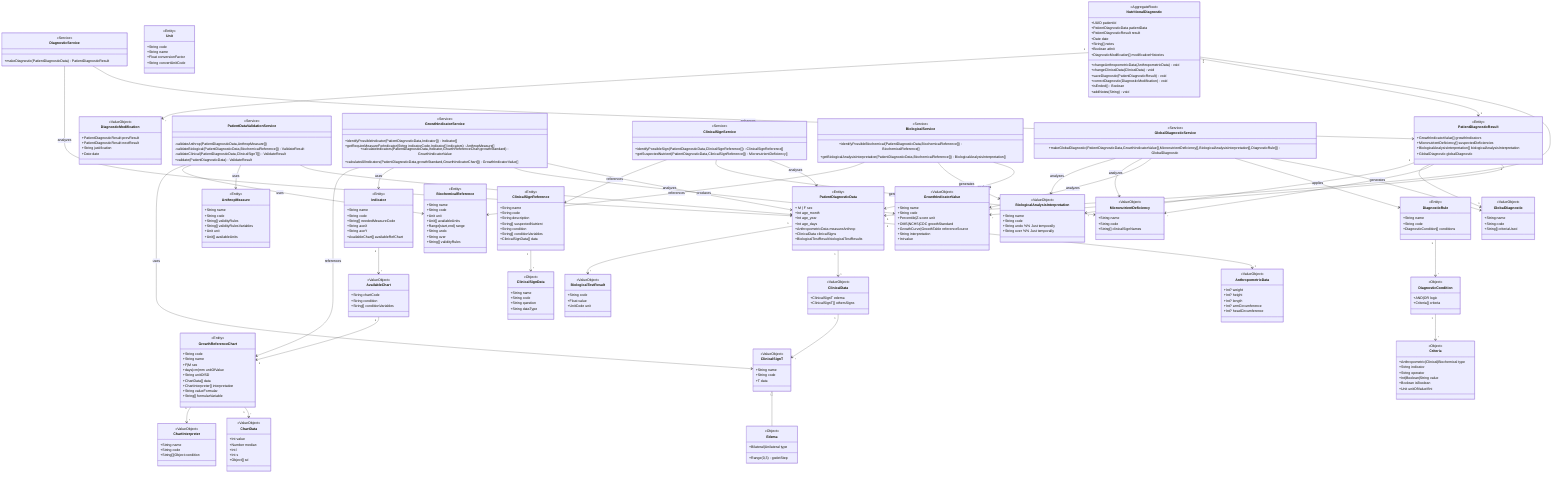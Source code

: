 classDiagram 
 %% Aggregate Root 
 class NutritionalDiagnostic {
    <<AggregateRoot>>
    +UUID patientId
    +PatientDiagnosticData patientData
    +PatientDiagnosticResult result
    +Date date
    +String[] notes
    +Boolean atInit
    +DiagnosticModification[] modificationHistories
    +changeAnthropometricData(AnthropometricData) void
    +changeClinicalData(ClinicalData) void
    +saveDiagnostic(PatientDiagnosticResult) void
    +correctDiagnostic(DiagnosticModification) void
    +isEnded() Boolean
    +addNotes(String) void 
 }
 %% Entities
 class PatientDiagnosticData {
    <<Entity>>
    + M | F sex
    +Int age_month
    +Int age_year
    +Int age_days
    +AnthropometricData measureAnthrop
    +ClinicalData clinicalSigns
    +BiologicalTestResult biologicalTestResults 
 }
 class PatientDiagnosticResult {
    <<Entity>>
    +GrowthIndicatorValue[] growthIndicators
    +MicronutrientDeficiency[] suspectedDeficiencies
    +BiologicalAnalysisInterpretation[] biologicalAnalysisInterpretation
    +GlobalDiagnostic globalDiagnostic
 }
 %% Value Object 
 class AnthropometricData {
    <<ValueObject>>
    +Int? weight
    +Int? height
    +Int? length
    +Int? armCircumference 
    +Int? headCircumference
 }
 class ClinicalData {
    <<ValueObject>>
    +ClinicalSignT edema
    +ClinicalSignT[] othersSigns
 }
 class ClinicalSignT{
    <<ValueObject>>
    +String name
    +String code 
    +T data
 }
 class Edema {
    <<Object>>
    +Bilateral|Unilateral type
    +Range(0,3) godetStep
 }
 class BiologicalTestResult {
    <<ValueObject>>
    +String code 
    +Float value
    +UnitCode unit
 }

 class GrowthIndicatorValue {
    <<ValueObject>>
    +String name
    +String code
    +Percentile|Z-score unit
    +OMS|NCHS|CDC growthStandard
    +GrowthCurve|GrowthTable referenceSource
    +String interpretation
    +Int value
 }
 class MicronutrientDeficiency {
    <<ValueObject>>
    +String name
    +String code
    +String[] clinicalSignNames
 }
class BiologicalAnalysisInterpretation {
    <<ValueObject>>
    +String name
    +String code
    +String undo %% Just temporally
    +String over %% Just temporally
}
class GlobalDiagnostic{
    <<ValueObject>>
    +String name
    +String code
    +String[] criteriaUsed
}
class DiagnosticModification {
  <<ValueObject>>
  +PatientDiagnosticResult prevResult
  +PatientDiagnosticResult nextResult
  +String justification
  +Date date
}

%% Reference Data Models
class GrowthReferenceChart {
    <<Entity>>
    +String code 
    +String name
    +F|M sex
   +days|cm|mm unitOfValue
    +String unitOfSD
    +ChartData[] data
    +ChartInterpreter[] interpretation
    +String valueFormular
    +String[] formularVariable

}
class ChartData {
    <<ValueObject>>
    +Int value
    +Number median
    +Int l
    +Int s
    +Object[] sd
  
}
class Indicator {
    <<Entity>>
    +String name
    +String code 
    +String[] neededMeasureCode
    +String axeX
    +String axeY
    +AvailableChart[] availableRefChart
}
class AvailableChart {
   <<ValueObject>>
   +String chartCode 
   +String condition
   +String[] conditionVariables
}
class ChartInterpreter {
    <<ValueObject>>
    +String name
    +String code
    +String[]|Object condition
}
class AnthropMeasure {
<<Entity>>
 +String name
 +String code 
 +String[] validityRules
 +String[] validityRulesVariables
 +Unit unit
 +Unit[] availableUnits 
}
class ClinicalSignReference {
   <<Entity>>
   +String name
   +String code
   +String description
   +String[] suspectedNutrient
   +String condition
   +String[] conditionVariables
   +ClinicalSignData[] data
}

class ClinicalSignData {
   <<Object>>
   +String name
   +String code
   +String question
   +String dataType
}

class DiagnosticRule{
   <<Entity>>
   +String name
   +String code
   +DiagnosticCondition[] conditions
}
class DiagnosticCondition {
   <<Object>>
   +AND|OR logic
   +Criteria[] criteria
}
class Criteria {
   <<Object>>
   +Anthropometric|Clinical|Biochemical type
   +String indicator
   +String operator
   +Int|Boolean|String value
   +Boolean isBoolean
   +Unit unitOfValueIfInt
}
%%  je suis entrains d'opter pour l'autre maniere de faire avec des condition sous forme de string 
class BiochemicalReference {
   <<Entity>>
   +String name
   +String code
   +Unit unit
   +Unit[] availableUnits
   +Range[start,end] range
   +String undo
   +String over
   +String[] validityRules
}
%% /**
%%  * Cette entitie en vrai a besoins d'un ajustement puisque les donnes biochimique on des plages differentes pour l'age et le sex donc je dois creer une condition dans un value object et cette value object
%%  * poura contenir la conditon , la plage , et les bornes de la pages doivent etre marquer pour bien differencier le plus/moin unique .
%%  */
class Unit {
<<Entity>>
+String code
+String name 
+Float conversionFactor
+String convertUnitCode
}
 %% Services
class PatientDataValidationService {
   <<Service>>
   -validateAnthrop(PatientDiagnosticData,AnthropMeasure[]) 
   -validateBiological(PatientDiagnosticData,BiochemicalReference[]) ValidateResult
   -validateClinical(PatientDiagnosticData,ClinicalSignT[]) ValidateResult
   +validate(PatientDiagnosticData) ValidateResult 
}
class GrowthIndicatorService{
   <<Service>>
   +identifyPossibleIndicator(PatientDiagnosticData,Indicator[]) Indicator[]
   +getRequireMeasureForIndicator(String indicatorCode,Indicator[] indicators) AnthropMeasure[]
   +calculateIndicators(PatientDiagnosticData,Indicator,GrowthReferenceChart,growthStandard) GrowthIndicatorValue
   +calculateAllIndicators(PatientDiagnosticData,growthStandard,GrowthIndicatorChart[]) GrowthIndicatorValue[]
}
class ClinicalSignService {
   <<Service>>
   +identifyPossibleSign(PatientDiagnosticData,ClinicalSignReference[]) ClinicalSignReference[]
   +getSuspectedNutrient(PatientDiagnosticData,ClinicalSignReference[]) MicronutrientDeficiency[]
}
class BiologicalService {
   <<Service>>
   +identifyPossibleBiochemical(PatientDiagnosticData,BiochemicalReference[]) BiochemicalReference[]
   +getBiologicalAnalysisInterpretation(PatientDiagnosticData,BiochemicalReference[]) BiologicalAnalysisInterpretation[]
}
class GlobalDiagnosticService {
   <<Service>>
   +makeGlobalDiagnostic(PatientDiagnosticData,GrowthIndicatorValue[],MicronutrientDeficiency[],BiologicalAnalysisInterpretation[],DiagnosticRule[]) GlobalDiagnostic

   }
class DiagnosticService {
  <<Service>>
  +makeDiagnostic(PatientDiagnosticData) PatientDiagnosticResult
}
%% Relationships
   %% AggregateRoot
   NutritionalDiagnostic "1"--> "1" PatientDiagnosticData
   NutritionalDiagnostic "1" --> "1" PatientDiagnosticResult
   NutritionalDiagnostic "1" --> "*" DiagnosticModification
   
   %% Entities
   PatientDiagnosticData "1" --> "1" AnthropometricData
   PatientDiagnosticData "1" --> "1" ClinicalData
   PatientDiagnosticData "1" --> "*" BiologicalTestResult

   ClinicalData "1" --> "*" ClinicalSignT
   ClinicalSignT <|-- Edema

   PatientDiagnosticResult "1" --> "*" GrowthIndicatorValue
   PatientDiagnosticResult "1" --> "*" MicronutrientDeficiency
   PatientDiagnosticResult "1" --> "1" GlobalDiagnostic
   PatientDiagnosticResult "1" --> "*" BiologicalAnalysisInterpretation

   GrowthReferenceChart "1" --> "*" ChartData
   GrowthReferenceChart "1" --> "*" ChartInterpreter
   AvailableChart "1" --> "1" GrowthReferenceChart
   Indicator "1" --> "*" AvailableChart
   ClinicalSignReference "1" --> "*" ClinicalSignData 
   DiagnosticRule "1" --> "*" DiagnosticCondition
   DiagnosticCondition "1" --> "*" Criteria

   %% Services 
   PatientDataValidationService --> PatientDiagnosticData: validates
   PatientDataValidationService --> AnthropMeasure: uses
   PatientDataValidationService --> BiochemicalReference: uses
   PatientDataValidationService --> ClinicalSignT: uses

   GrowthIndicatorService --> PatientDiagnosticData: analyzes
   GrowthIndicatorService --> GrowthIndicatorValue: produces

   ClinicalSignService --> PatientDiagnosticData: analyses
   ClinicalSignService --> MicronutrientDeficiency: generates

   BiologicalService --> PatientDiagnosticData: analyzes
   BiologicalService --> BiologicalAnalysisInterpretation: generates

   GlobalDiagnosticService --> GlobalDiagnostic: generates

   DiagnosticService --> PatientDiagnosticResult: enhances
   DiagnosticService --> PatientDiagnosticData: analyzes

   GrowthIndicatorService --> Indicator: uses
   GrowthIndicatorService --> GrowthReferenceChart: references
   ClinicalSignService --> ClinicalSignReference: references
   BiologicalService --> BiochemicalReference: references


   GlobalDiagnosticService --> DiagnosticRule: applies
   GlobalDiagnosticService --> GrowthIndicatorValue: analyzes
   GlobalDiagnosticService --> MicronutrientDeficiency: analyzes
   GlobalDiagnosticService --> BiologicalAnalysisInterpretation: analyzes